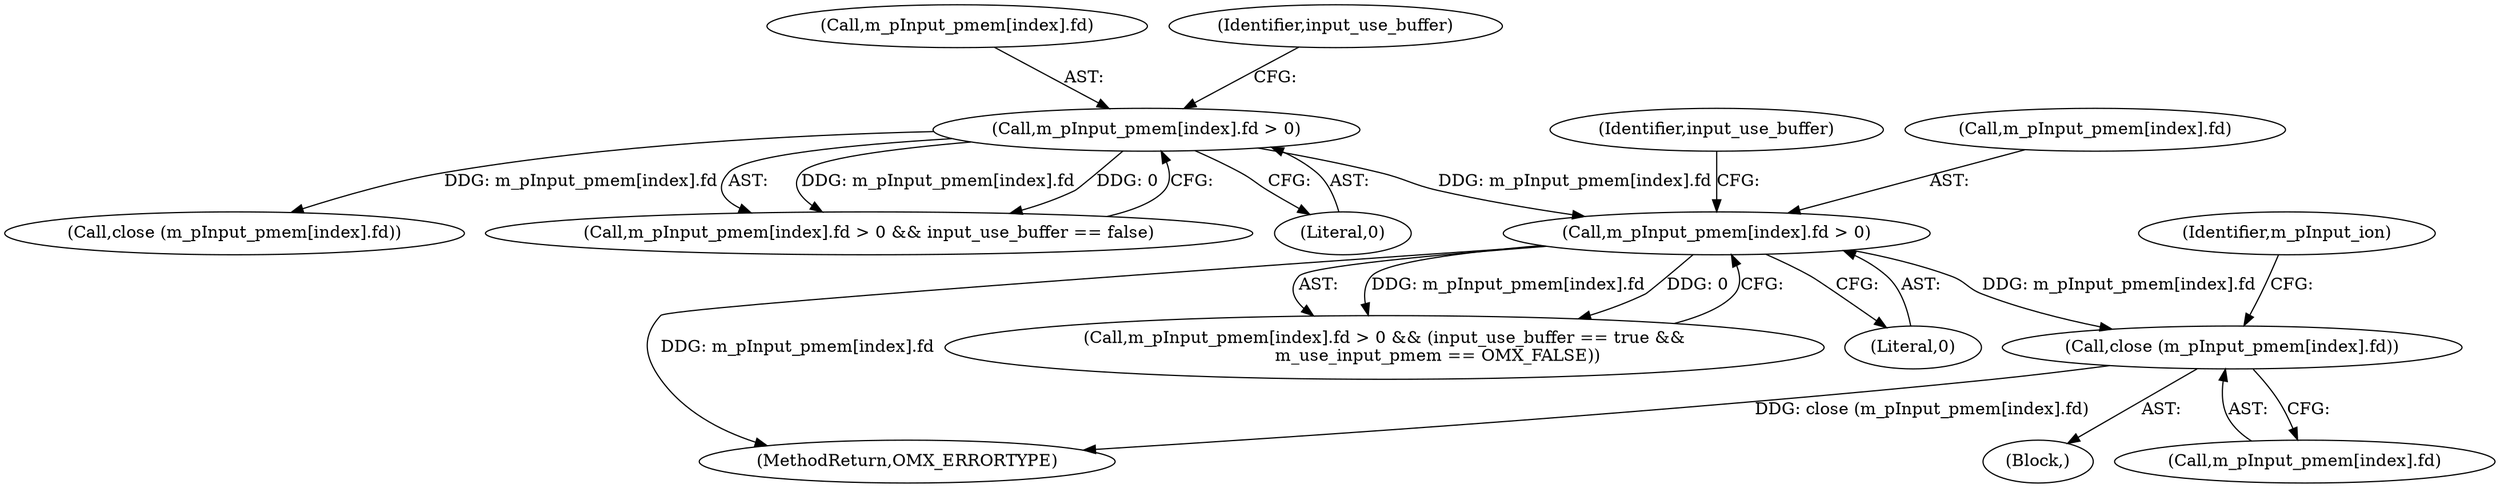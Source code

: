 digraph "0_Android_4ed06d14080d8667d5be14eed200e378cba78345_2@API" {
"1000324" [label="(Call,close (m_pInput_pmem[index].fd))"];
"1000273" [label="(Call,m_pInput_pmem[index].fd > 0)"];
"1000208" [label="(Call,m_pInput_pmem[index].fd > 0)"];
"1000333" [label="(Identifier,m_pInput_ion)"];
"1000324" [label="(Call,close (m_pInput_pmem[index].fd))"];
"1000209" [label="(Call,m_pInput_pmem[index].fd)"];
"1000214" [label="(Literal,0)"];
"1000282" [label="(Identifier,input_use_buffer)"];
"1000273" [label="(Call,m_pInput_pmem[index].fd > 0)"];
"1000216" [label="(Identifier,input_use_buffer)"];
"1000251" [label="(Call,close (m_pInput_pmem[index].fd))"];
"1000325" [label="(Call,m_pInput_pmem[index].fd)"];
"1000287" [label="(Block,)"];
"1000207" [label="(Call,m_pInput_pmem[index].fd > 0 && input_use_buffer == false)"];
"1000274" [label="(Call,m_pInput_pmem[index].fd)"];
"1000349" [label="(MethodReturn,OMX_ERRORTYPE)"];
"1000208" [label="(Call,m_pInput_pmem[index].fd > 0)"];
"1000272" [label="(Call,m_pInput_pmem[index].fd > 0 && (input_use_buffer == true &&\n                    m_use_input_pmem == OMX_FALSE))"];
"1000279" [label="(Literal,0)"];
"1000324" -> "1000287"  [label="AST: "];
"1000324" -> "1000325"  [label="CFG: "];
"1000325" -> "1000324"  [label="AST: "];
"1000333" -> "1000324"  [label="CFG: "];
"1000324" -> "1000349"  [label="DDG: close (m_pInput_pmem[index].fd)"];
"1000273" -> "1000324"  [label="DDG: m_pInput_pmem[index].fd"];
"1000273" -> "1000272"  [label="AST: "];
"1000273" -> "1000279"  [label="CFG: "];
"1000274" -> "1000273"  [label="AST: "];
"1000279" -> "1000273"  [label="AST: "];
"1000282" -> "1000273"  [label="CFG: "];
"1000272" -> "1000273"  [label="CFG: "];
"1000273" -> "1000349"  [label="DDG: m_pInput_pmem[index].fd"];
"1000273" -> "1000272"  [label="DDG: m_pInput_pmem[index].fd"];
"1000273" -> "1000272"  [label="DDG: 0"];
"1000208" -> "1000273"  [label="DDG: m_pInput_pmem[index].fd"];
"1000208" -> "1000207"  [label="AST: "];
"1000208" -> "1000214"  [label="CFG: "];
"1000209" -> "1000208"  [label="AST: "];
"1000214" -> "1000208"  [label="AST: "];
"1000216" -> "1000208"  [label="CFG: "];
"1000207" -> "1000208"  [label="CFG: "];
"1000208" -> "1000207"  [label="DDG: m_pInput_pmem[index].fd"];
"1000208" -> "1000207"  [label="DDG: 0"];
"1000208" -> "1000251"  [label="DDG: m_pInput_pmem[index].fd"];
}
